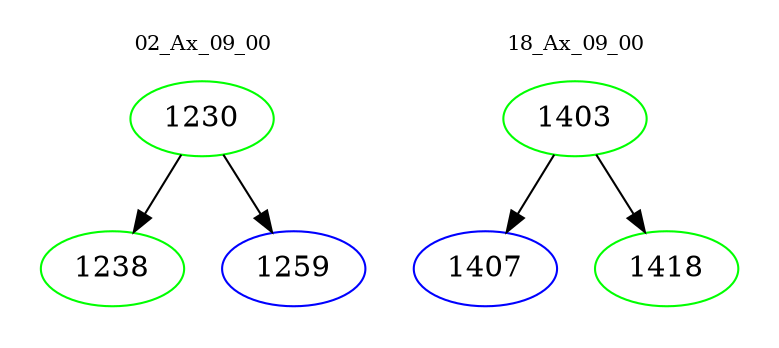 digraph{
subgraph cluster_0 {
color = white
label = "02_Ax_09_00";
fontsize=10;
T0_1230 [label="1230", color="green"]
T0_1230 -> T0_1238 [color="black"]
T0_1238 [label="1238", color="green"]
T0_1230 -> T0_1259 [color="black"]
T0_1259 [label="1259", color="blue"]
}
subgraph cluster_1 {
color = white
label = "18_Ax_09_00";
fontsize=10;
T1_1403 [label="1403", color="green"]
T1_1403 -> T1_1407 [color="black"]
T1_1407 [label="1407", color="blue"]
T1_1403 -> T1_1418 [color="black"]
T1_1418 [label="1418", color="green"]
}
}
